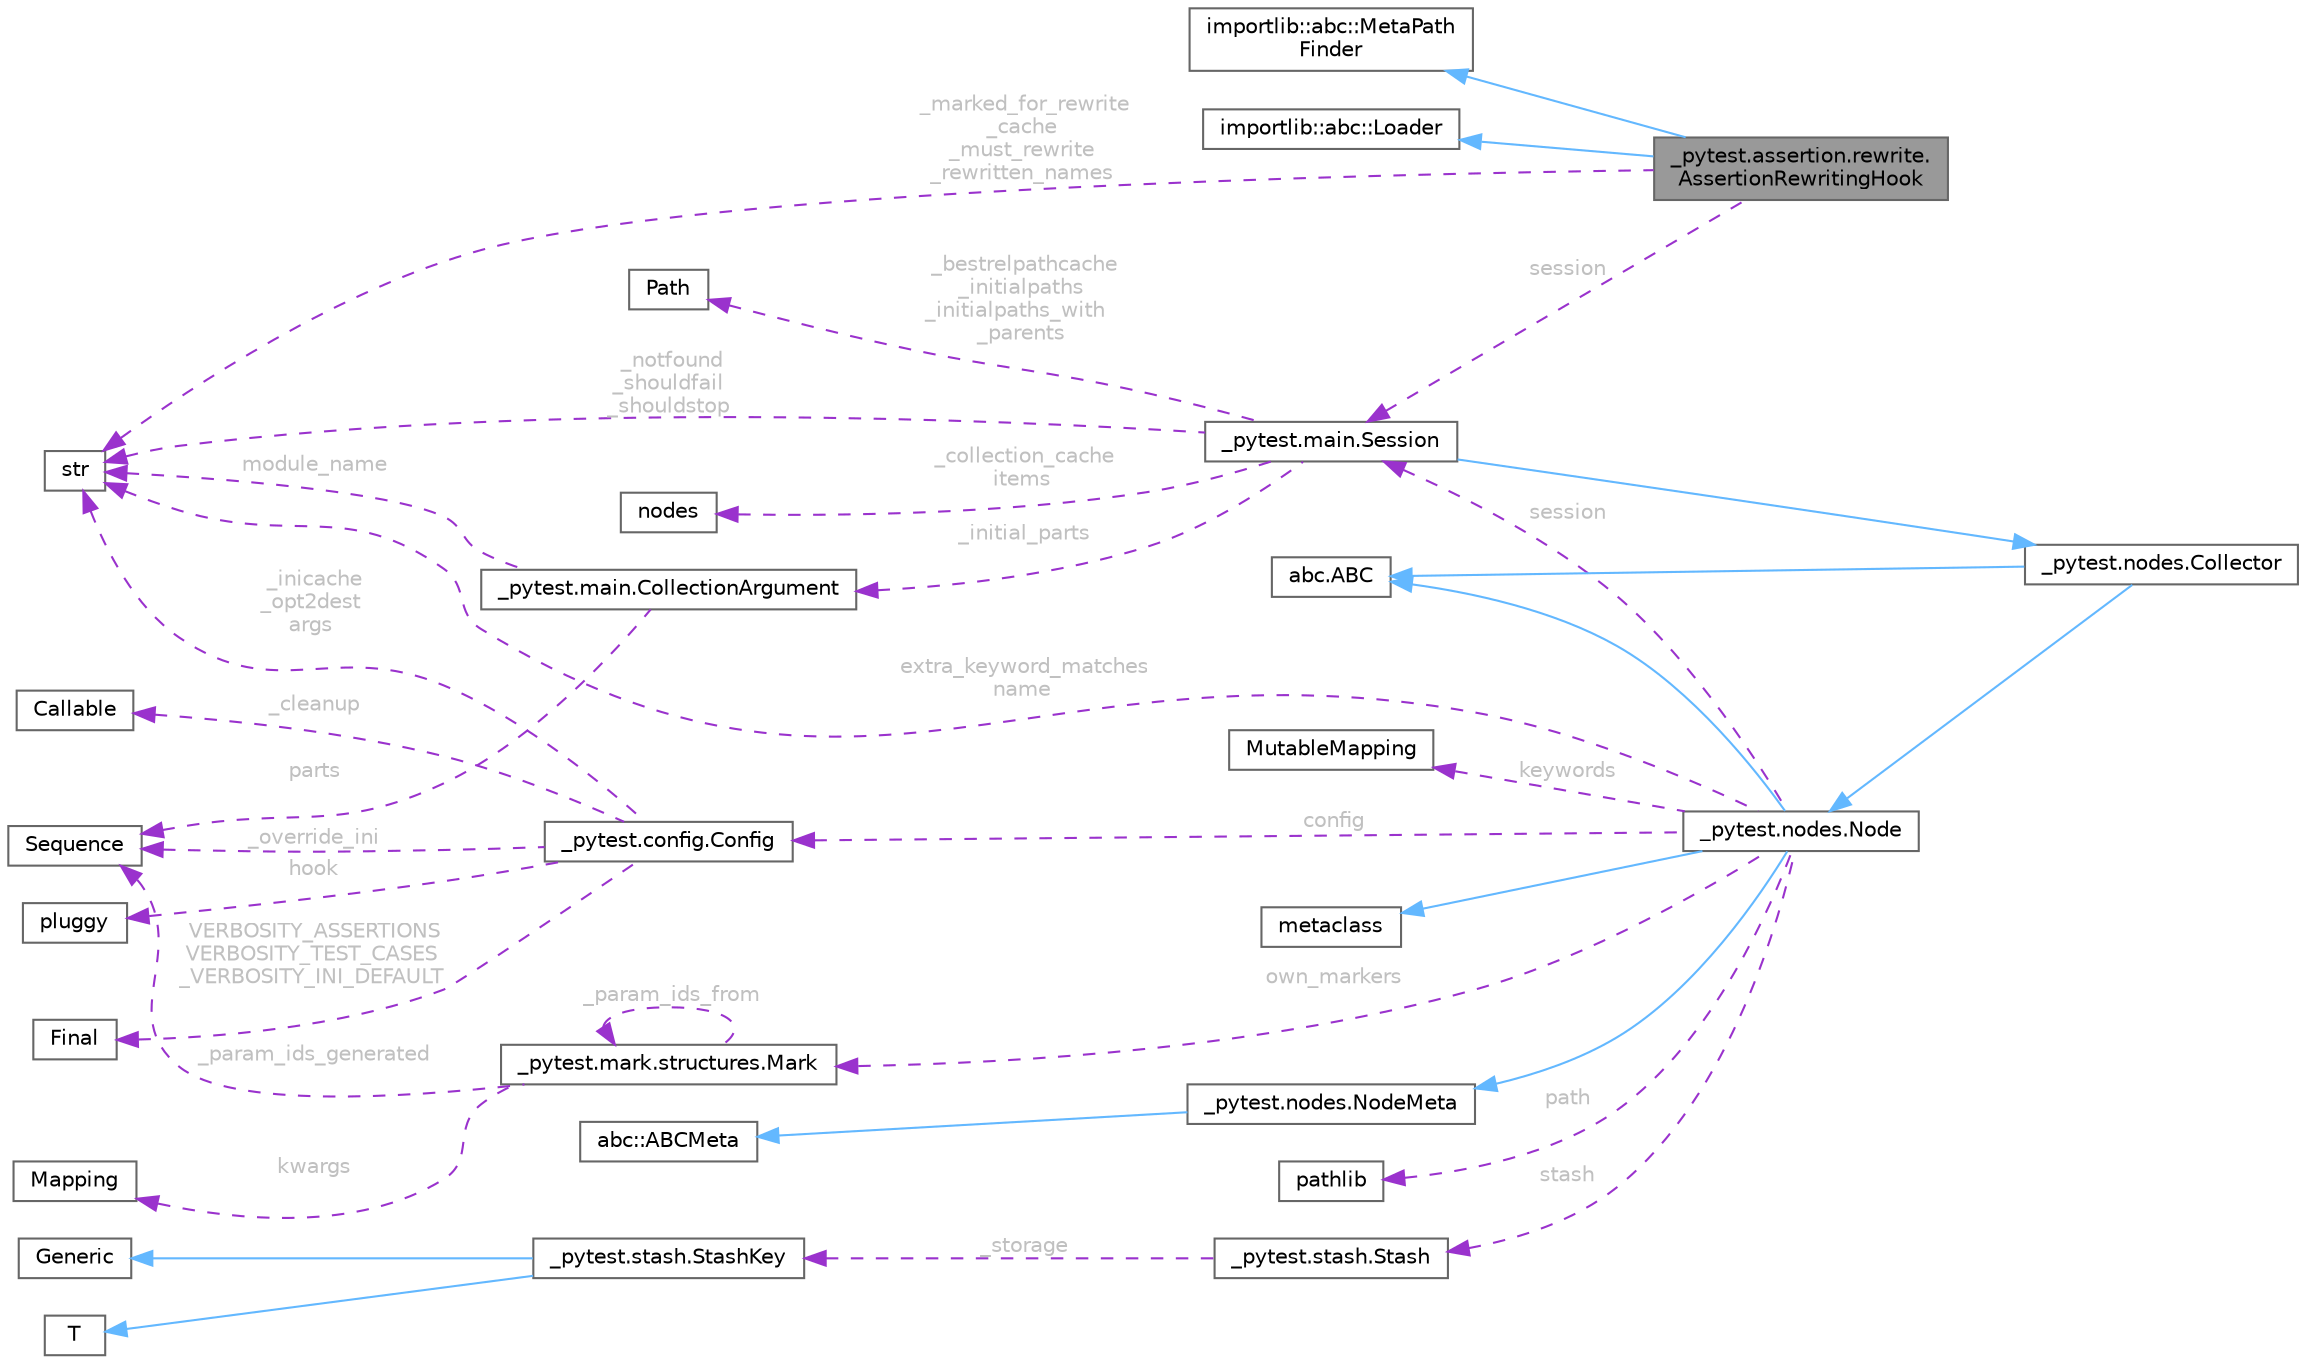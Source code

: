 digraph "_pytest.assertion.rewrite.AssertionRewritingHook"
{
 // LATEX_PDF_SIZE
  bgcolor="transparent";
  edge [fontname=Helvetica,fontsize=10,labelfontname=Helvetica,labelfontsize=10];
  node [fontname=Helvetica,fontsize=10,shape=box,height=0.2,width=0.4];
  rankdir="LR";
  Node1 [id="Node000001",label="_pytest.assertion.rewrite.\lAssertionRewritingHook",height=0.2,width=0.4,color="gray40", fillcolor="grey60", style="filled", fontcolor="black",tooltip=" "];
  Node2 -> Node1 [id="edge1_Node000001_Node000002",dir="back",color="steelblue1",style="solid",tooltip=" "];
  Node2 [id="Node000002",label="importlib::abc::MetaPath\lFinder",height=0.2,width=0.4,color="gray40", fillcolor="white", style="filled",tooltip=" "];
  Node3 -> Node1 [id="edge2_Node000001_Node000003",dir="back",color="steelblue1",style="solid",tooltip=" "];
  Node3 [id="Node000003",label="importlib::abc::Loader",height=0.2,width=0.4,color="gray40", fillcolor="white", style="filled",tooltip=" "];
  Node4 -> Node1 [id="edge3_Node000001_Node000004",dir="back",color="darkorchid3",style="dashed",tooltip=" ",label=" session",fontcolor="grey" ];
  Node4 [id="Node000004",label="_pytest.main.Session",height=0.2,width=0.4,color="gray40", fillcolor="white", style="filled",URL="$class__pytest_1_1main_1_1_session.html",tooltip=" "];
  Node5 -> Node4 [id="edge4_Node000004_Node000005",dir="back",color="steelblue1",style="solid",tooltip=" "];
  Node5 [id="Node000005",label="_pytest.nodes.Collector",height=0.2,width=0.4,color="gray40", fillcolor="white", style="filled",URL="$class__pytest_1_1nodes_1_1_collector.html",tooltip=" "];
  Node6 -> Node5 [id="edge5_Node000005_Node000006",dir="back",color="steelblue1",style="solid",tooltip=" "];
  Node6 [id="Node000006",label="_pytest.nodes.Node",height=0.2,width=0.4,color="gray40", fillcolor="white", style="filled",URL="$class__pytest_1_1nodes_1_1_node.html",tooltip=" "];
  Node7 -> Node6 [id="edge6_Node000006_Node000007",dir="back",color="steelblue1",style="solid",tooltip=" "];
  Node7 [id="Node000007",label="abc.ABC",height=0.2,width=0.4,color="gray40", fillcolor="white", style="filled",tooltip=" "];
  Node8 -> Node6 [id="edge7_Node000006_Node000008",dir="back",color="steelblue1",style="solid",tooltip=" "];
  Node8 [id="Node000008",label="metaclass",height=0.2,width=0.4,color="gray40", fillcolor="white", style="filled",tooltip=" "];
  Node9 -> Node6 [id="edge8_Node000006_Node000009",dir="back",color="steelblue1",style="solid",tooltip=" "];
  Node9 [id="Node000009",label="_pytest.nodes.NodeMeta",height=0.2,width=0.4,color="gray40", fillcolor="white", style="filled",URL="$class__pytest_1_1nodes_1_1_node_meta.html",tooltip=" "];
  Node10 -> Node9 [id="edge9_Node000009_Node000010",dir="back",color="steelblue1",style="solid",tooltip=" "];
  Node10 [id="Node000010",label="abc::ABCMeta",height=0.2,width=0.4,color="gray40", fillcolor="white", style="filled",tooltip=" "];
  Node11 -> Node6 [id="edge10_Node000006_Node000011",dir="back",color="darkorchid3",style="dashed",tooltip=" ",label=" extra_keyword_matches\nname",fontcolor="grey" ];
  Node11 [id="Node000011",label="str",height=0.2,width=0.4,color="gray40", fillcolor="white", style="filled",tooltip=" "];
  Node12 -> Node6 [id="edge11_Node000006_Node000012",dir="back",color="darkorchid3",style="dashed",tooltip=" ",label=" config",fontcolor="grey" ];
  Node12 [id="Node000012",label="_pytest.config.Config",height=0.2,width=0.4,color="gray40", fillcolor="white", style="filled",URL="$class__pytest_1_1config_1_1_config.html",tooltip=" "];
  Node13 -> Node12 [id="edge12_Node000012_Node000013",dir="back",color="darkorchid3",style="dashed",tooltip=" ",label=" VERBOSITY_ASSERTIONS\nVERBOSITY_TEST_CASES\n_VERBOSITY_INI_DEFAULT",fontcolor="grey" ];
  Node13 [id="Node000013",label="Final",height=0.2,width=0.4,color="gray40", fillcolor="white", style="filled",tooltip=" "];
  Node14 -> Node12 [id="edge13_Node000012_Node000014",dir="back",color="darkorchid3",style="dashed",tooltip=" ",label=" hook",fontcolor="grey" ];
  Node14 [id="Node000014",label="pluggy",height=0.2,width=0.4,color="gray40", fillcolor="white", style="filled",tooltip=" "];
  Node11 -> Node12 [id="edge14_Node000012_Node000011",dir="back",color="darkorchid3",style="dashed",tooltip=" ",label=" _inicache\n_opt2dest\nargs",fontcolor="grey" ];
  Node15 -> Node12 [id="edge15_Node000012_Node000015",dir="back",color="darkorchid3",style="dashed",tooltip=" ",label=" _override_ini",fontcolor="grey" ];
  Node15 [id="Node000015",label="Sequence",height=0.2,width=0.4,color="gray40", fillcolor="white", style="filled",tooltip=" "];
  Node16 -> Node12 [id="edge16_Node000012_Node000016",dir="back",color="darkorchid3",style="dashed",tooltip=" ",label=" _cleanup",fontcolor="grey" ];
  Node16 [id="Node000016",label="Callable",height=0.2,width=0.4,color="gray40", fillcolor="white", style="filled",tooltip=" "];
  Node4 -> Node6 [id="edge17_Node000006_Node000004",dir="back",color="darkorchid3",style="dashed",tooltip=" ",label=" session",fontcolor="grey" ];
  Node17 -> Node6 [id="edge18_Node000006_Node000017",dir="back",color="darkorchid3",style="dashed",tooltip=" ",label=" path",fontcolor="grey" ];
  Node17 [id="Node000017",label="pathlib",height=0.2,width=0.4,color="gray40", fillcolor="white", style="filled",tooltip=" "];
  Node18 -> Node6 [id="edge19_Node000006_Node000018",dir="back",color="darkorchid3",style="dashed",tooltip=" ",label=" keywords",fontcolor="grey" ];
  Node18 [id="Node000018",label="MutableMapping",height=0.2,width=0.4,color="gray40", fillcolor="white", style="filled",tooltip=" "];
  Node19 -> Node6 [id="edge20_Node000006_Node000019",dir="back",color="darkorchid3",style="dashed",tooltip=" ",label=" own_markers",fontcolor="grey" ];
  Node19 [id="Node000019",label="_pytest.mark.structures.Mark",height=0.2,width=0.4,color="gray40", fillcolor="white", style="filled",URL="$class__pytest_1_1mark_1_1structures_1_1_mark.html",tooltip=" "];
  Node20 -> Node19 [id="edge21_Node000019_Node000020",dir="back",color="darkorchid3",style="dashed",tooltip=" ",label=" kwargs",fontcolor="grey" ];
  Node20 [id="Node000020",label="Mapping",height=0.2,width=0.4,color="gray40", fillcolor="white", style="filled",tooltip=" "];
  Node19 -> Node19 [id="edge22_Node000019_Node000019",dir="back",color="darkorchid3",style="dashed",tooltip=" ",label=" _param_ids_from",fontcolor="grey" ];
  Node15 -> Node19 [id="edge23_Node000019_Node000015",dir="back",color="darkorchid3",style="dashed",tooltip=" ",label=" _param_ids_generated",fontcolor="grey" ];
  Node21 -> Node6 [id="edge24_Node000006_Node000021",dir="back",color="darkorchid3",style="dashed",tooltip=" ",label=" stash",fontcolor="grey" ];
  Node21 [id="Node000021",label="_pytest.stash.Stash",height=0.2,width=0.4,color="gray40", fillcolor="white", style="filled",URL="$class__pytest_1_1stash_1_1_stash.html",tooltip=" "];
  Node22 -> Node21 [id="edge25_Node000021_Node000022",dir="back",color="darkorchid3",style="dashed",tooltip=" ",label=" _storage",fontcolor="grey" ];
  Node22 [id="Node000022",label="_pytest.stash.StashKey",height=0.2,width=0.4,color="gray40", fillcolor="white", style="filled",URL="$class__pytest_1_1stash_1_1_stash_key.html",tooltip=" "];
  Node23 -> Node22 [id="edge26_Node000022_Node000023",dir="back",color="steelblue1",style="solid",tooltip=" "];
  Node23 [id="Node000023",label="Generic",height=0.2,width=0.4,color="gray40", fillcolor="white", style="filled",tooltip=" "];
  Node24 -> Node22 [id="edge27_Node000022_Node000024",dir="back",color="steelblue1",style="solid",tooltip=" "];
  Node24 [id="Node000024",label="T",height=0.2,width=0.4,color="gray40", fillcolor="white", style="filled",tooltip=" "];
  Node7 -> Node5 [id="edge28_Node000005_Node000007",dir="back",color="steelblue1",style="solid",tooltip=" "];
  Node11 -> Node4 [id="edge29_Node000004_Node000011",dir="back",color="darkorchid3",style="dashed",tooltip=" ",label=" _notfound\n_shouldfail\n_shouldstop",fontcolor="grey" ];
  Node25 -> Node4 [id="edge30_Node000004_Node000025",dir="back",color="darkorchid3",style="dashed",tooltip=" ",label=" _bestrelpathcache\n_initialpaths\n_initialpaths_with\l_parents",fontcolor="grey" ];
  Node25 [id="Node000025",label="Path",height=0.2,width=0.4,color="gray40", fillcolor="white", style="filled",tooltip=" "];
  Node26 -> Node4 [id="edge31_Node000004_Node000026",dir="back",color="darkorchid3",style="dashed",tooltip=" ",label=" _initial_parts",fontcolor="grey" ];
  Node26 [id="Node000026",label="_pytest.main.CollectionArgument",height=0.2,width=0.4,color="gray40", fillcolor="white", style="filled",URL="$class__pytest_1_1main_1_1_collection_argument.html",tooltip=" "];
  Node15 -> Node26 [id="edge32_Node000026_Node000015",dir="back",color="darkorchid3",style="dashed",tooltip=" ",label=" parts",fontcolor="grey" ];
  Node11 -> Node26 [id="edge33_Node000026_Node000011",dir="back",color="darkorchid3",style="dashed",tooltip=" ",label=" module_name",fontcolor="grey" ];
  Node27 -> Node4 [id="edge34_Node000004_Node000027",dir="back",color="darkorchid3",style="dashed",tooltip=" ",label=" _collection_cache\nitems",fontcolor="grey" ];
  Node27 [id="Node000027",label="nodes",height=0.2,width=0.4,color="gray40", fillcolor="white", style="filled",tooltip=" "];
  Node11 -> Node1 [id="edge35_Node000001_Node000011",dir="back",color="darkorchid3",style="dashed",tooltip=" ",label=" _marked_for_rewrite\l_cache\n_must_rewrite\n_rewritten_names",fontcolor="grey" ];
}
